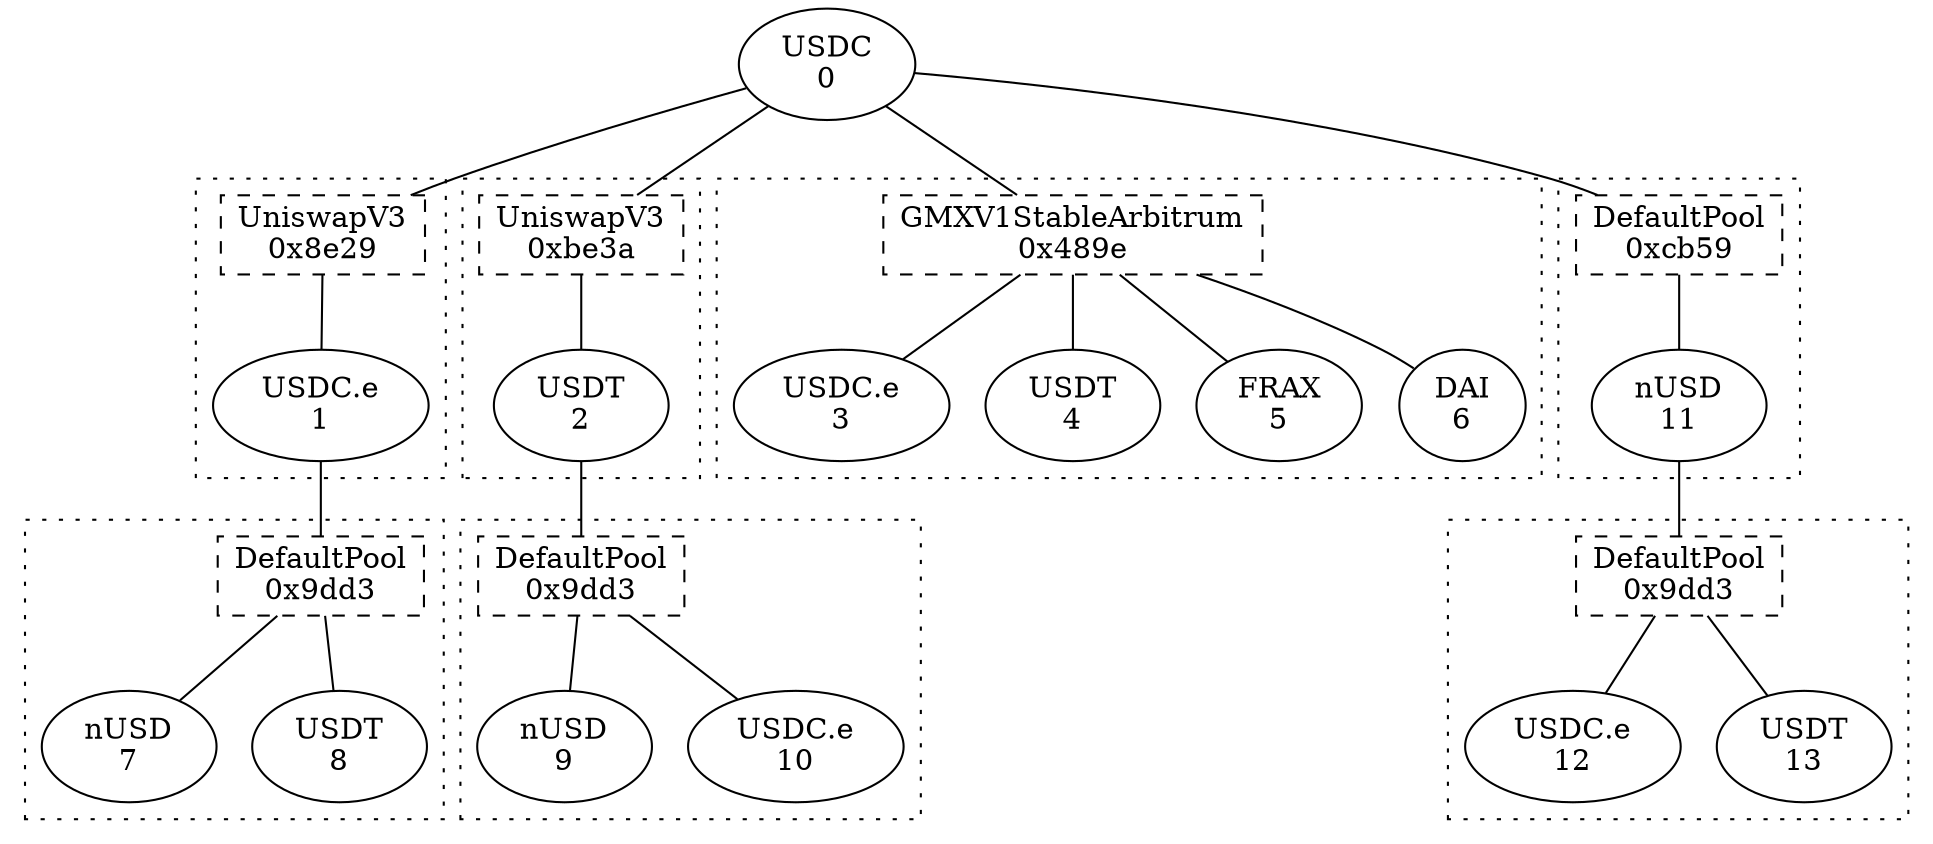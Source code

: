graph G {
    token0 [label = "USDC\n0";];
    token1 [label = "USDC.e\n1";];
    token2 [label = "USDT\n2";];
    token3 [label = "USDC.e\n3";];
    token4 [label = "USDT\n4";];
    token5 [label = "FRAX\n5";];
    token6 [label = "DAI\n6";];
    token7 [label = "nUSD\n7";];
    token8 [label = "USDT\n8";];
    token9 [label = "nUSD\n9";];
    token10 [label = "USDC.e\n10";];
    token11 [label = "nUSD\n11";];
    token12 [label = "USDC.e\n12";];
    token13 [label = "USDT\n13";];
    pool0 [label = "UniswapV3\n0x8e29";shape = rect;style = dashed;];
    token0 -- pool0;
    subgraph cluster0 {
        style = dotted;
        pool0 -- token1;
        subgraph {
            rank = same;
            edge [style = invis;];
            token1;
        }
    }
    pool1 [label = "UniswapV3\n0xbe3a";shape = rect;style = dashed;];
    token0 -- pool1;
    subgraph cluster1 {
        style = dotted;
        pool1 -- token2;
        subgraph {
            rank = same;
            edge [style = invis;];
            token2;
        }
    }
    pool2 [label = "GMXV1StableArbitrum\n0x489e";shape = rect;style = dashed;];
    token0 -- pool2;
    subgraph cluster2 {
        style = dotted;
        pool2 -- token3;
        pool2 -- token4;
        pool2 -- token5;
        pool2 -- token6;
        subgraph {
            rank = same;
            edge [style = invis;];
            token3 -- token4;
            token4 -- token5;
            token5 -- token6;
        }
    }
    pool3 [label = "DefaultPool\n0x9dd3";shape = rect;style = dashed;];
    token1 -- pool3;
    subgraph cluster3 {
        style = dotted;
        pool3 -- token7;
        pool3 -- token8;
        subgraph {
            rank = same;
            edge [style = invis;];
            token7 -- token8;
        }
    }
    pool4 [label = "DefaultPool\n0x9dd3";shape = rect;style = dashed;];
    token2 -- pool4;
    subgraph cluster4 {
        style = dotted;
        pool4 -- token9;
        pool4 -- token10;
        subgraph {
            rank = same;
            edge [style = invis;];
            token9 -- token10;
        }
    }
    pool5 [label = "DefaultPool\n0xcb59";shape = rect;style = dashed;];
    token0 -- pool5;
    subgraph cluster5 {
        style = dotted;
        pool5 -- token11;
        subgraph {
            rank = same;
            edge [style = invis;];
            token11;
        }
    }
    pool6 [label = "DefaultPool\n0x9dd3";shape = rect;style = dashed;];
    token11 -- pool6;
    subgraph cluster6 {
        style = dotted;
        pool6 -- token12;
        pool6 -- token13;
        subgraph {
            rank = same;
            edge [style = invis;];
            token12 -- token13;
        }
    }
}
